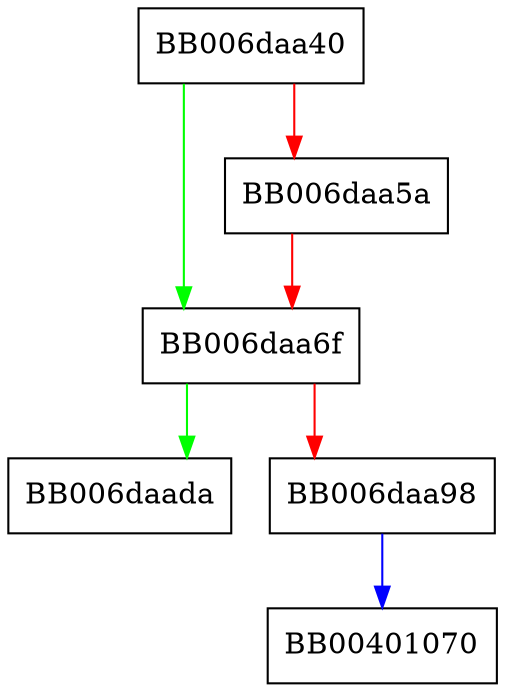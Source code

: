 digraph hmac_setkey {
  node [shape="box"];
  graph [splines=ortho];
  BB006daa40 -> BB006daa6f [color="green"];
  BB006daa40 -> BB006daa5a [color="red"];
  BB006daa5a -> BB006daa6f [color="red"];
  BB006daa6f -> BB006daada [color="green"];
  BB006daa6f -> BB006daa98 [color="red"];
  BB006daa98 -> BB00401070 [color="blue"];
}
